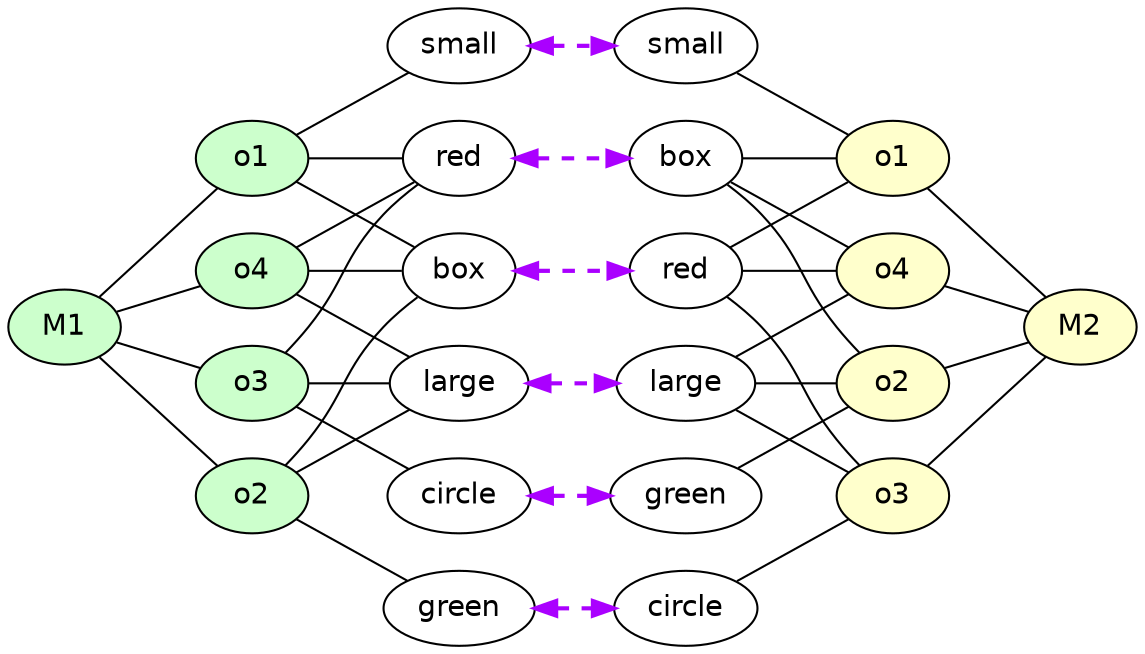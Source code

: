strict digraph G {
	graph [bb="0,0,531.19,306",
		rankdir=LR
	];
	node [label="\N"];
	M1	 [fillcolor="#CCFFCC",
		fontname=Helvetica,
		height=0.5,
		pos="27,153",
		shape=oval,
		style=filled,
		width=0.75];
	o1_1	 [fillcolor="#CCFFCC",
		fontname=Helvetica,
		height=0.5,
		label=o1,
		pos="117,234",
		shape=oval,
		style=filled,
		width=0.75];
	M1 -> o1_1	 [constraint=true,
		dir=none,
		penwidth=1,
		pos="43.09,167.48 59.371,182.13 84.406,204.67 100.75,219.37"];
	o2_1	 [fillcolor="#CCFFCC",
		fontname=Helvetica,
		height=0.5,
		label=o2,
		pos="117,126",
		shape=oval,
		style=filled,
		width=0.75];
	M1 -> o2_1	 [constraint=true,
		dir=none,
		penwidth=1,
		pos="52.07,145.48 64.657,141.7 79.851,137.14 92.375,133.39"];
	o3_1	 [fillcolor="#CCFFCC",
		fontname=Helvetica,
		height=0.5,
		label=o3,
		pos="117,72",
		shape=oval,
		style=filled,
		width=0.75];
	M1 -> o3_1	 [constraint=true,
		dir=none,
		penwidth=1,
		pos="43.09,138.52 59.371,123.87 84.406,101.33 100.75,86.629"];
	o4_1	 [fillcolor="#CCFFCC",
		fontname=Helvetica,
		height=0.5,
		label=o4,
		pos="117,180",
		shape=oval,
		style=filled,
		width=0.75];
	M1 -> o4_1	 [constraint=true,
		dir=none,
		penwidth=1,
		pos="52.07,160.52 64.657,164.3 79.851,168.86 92.375,172.61"];
	M2	 [fillcolor="#FFFFCC",
		fontname=Helvetica,
		height=0.5,
		pos="504.19,153",
		shape=oval,
		style=filled,
		width=0.75];
	red_1	 [fontname=Helvetica,
		height=0.5,
		label=red,
		pos="213.8,180",
		shape=oval,
		width=0.75];
	o1_1 -> red_1	 [constraint=true,
		dir=none,
		pos="138,222.28 154.24,213.23 176.61,200.75 192.83,191.69"];
	box_1	 [fontname=Helvetica,
		height=0.5,
		label=box,
		pos="213.8,234",
		shape=oval,
		width=0.75];
	o1_1 -> box_1	 [constraint=true,
		dir=none,
		pos="144.22,234 157.53,234 173.5,234 186.78,234"];
	small_1	 [fontname=Helvetica,
		height=0.5,
		label=small,
		pos="213.8,288",
		shape=oval,
		width=0.88464];
	o1_1 -> small_1	 [constraint=true,
		dir=none,
		pos="138,245.72 153.57,254.4 174.78,266.23 190.8,275.17"];
	box_2	 [fontname=Helvetica,
		height=0.5,
		label=box,
		pos="317.39,180",
		shape=oval,
		width=0.75];
	red_1 -> box_2	 [color="#AA00FF",
		constraint=true,
		dir=both,
		penwidth=2,
		pos="s,241.02,180 e,290.35,180 251.07,180 260.51,180 270.64,180 280.07,180",
		style=dashed];
	o1_2	 [fillcolor="#FFFFCC",
		fontname=Helvetica,
		height=0.5,
		label=o1,
		pos="414.19,234",
		shape=oval,
		style=filled,
		width=0.75];
	o1_2 -> M2	 [constraint=true,
		dir=none,
		penwidth=1,
		pos="430.28,219.52 446.56,204.87 471.59,182.33 487.93,167.63"];
	red_2	 [fontname=Helvetica,
		height=0.5,
		label=red,
		pos="317.39,234",
		shape=oval,
		width=0.75];
	red_2 -> o1_2	 [constraint=true,
		dir=none,
		pos="344.61,234 357.92,234 373.89,234 387.17,234"];
	o3_2	 [fillcolor="#FFFFCC",
		fontname=Helvetica,
		height=0.5,
		label=o3,
		pos="414.19,126",
		shape=oval,
		style=filled,
		width=0.75];
	red_2 -> o3_2	 [constraint=true,
		dir=none,
		pos="336.18,220.67 341.33,216.58 346.72,211.87 351.19,207 370.69,185.75 368.9,175.31 387.19,153 390.55,148.9 394.45,144.72 398.22,140.92"];
	o4_2	 [fillcolor="#FFFFCC",
		fontname=Helvetica,
		height=0.5,
		label=o4,
		pos="414.19,180",
		shape=oval,
		style=filled,
		width=0.75];
	red_2 -> o4_2	 [constraint=true,
		dir=none,
		pos="338.39,222.28 354.63,213.23 377,200.75 393.23,191.69"];
	box_1 -> red_2	 [color="#AA00FF",
		constraint=true,
		dir=both,
		penwidth=2,
		pos="s,241.02,234 e,290.35,234 251.07,234 260.51,234 270.64,234 280.07,234",
		style=dashed];
	box_2 -> o1_2	 [constraint=true,
		dir=none,
		pos="338.39,191.72 354.63,200.77 377,213.25 393.23,222.31"];
	o2_2	 [fillcolor="#FFFFCC",
		fontname=Helvetica,
		height=0.5,
		label=o2,
		pos="414.19,72",
		shape=oval,
		style=filled,
		width=0.75];
	box_2 -> o2_2	 [constraint=true,
		dir=none,
		pos="336.18,166.67 341.33,162.58 346.72,157.87 351.19,153 370.69,131.75 368.9,121.31 387.19,99 390.55,94.899 394.45,90.724 398.22,86.922"];
	box_2 -> o4_2	 [constraint=true,
		dir=none,
		pos="344.61,180 357.92,180 373.89,180 387.17,180"];
	small_2	 [fontname=Helvetica,
		height=0.5,
		label=small,
		pos="317.39,288",
		shape=oval,
		width=0.88464];
	small_1 -> small_2	 [color="#AA00FF",
		constraint=true,
		dir=both,
		penwidth=2,
		pos="s,245.72,288 e,285.39,288 255.78,288 262.11,288 268.64,288 274.98,288",
		style=dashed];
	small_2 -> o1_2	 [constraint=true,
		dir=none,
		pos="340.33,275.2 356.43,266.22 377.79,254.31 393.39,245.6"];
	o2_1 -> box_1	 [constraint=true,
		dir=none,
		pos="132.97,140.92 136.74,144.72 140.64,148.9 144,153 162.29,175.31 160.5,185.75 180,207 184.47,211.87 189.86,216.58 195.01,220.67"];
	green_1	 [fontname=Helvetica,
		height=0.5,
		label=green,
		pos="213.8,72",
		shape=oval,
		width=0.93881];
	o2_1 -> green_1	 [constraint=true,
		dir=none,
		pos="138,114.28 153.35,105.72 174.18,94.103 190.11,85.212"];
	large_1	 [fontname=Helvetica,
		height=0.5,
		label=large,
		pos="213.8,126",
		shape=oval,
		width=0.86659];
	o2_1 -> large_1	 [constraint=true,
		dir=none,
		pos="144.22,126 156.08,126 170.04,126 182.34,126"];
	circle_2	 [fontname=Helvetica,
		height=0.5,
		label=circle,
		pos="317.39,72",
		shape=oval,
		width=0.88464];
	green_1 -> circle_2	 [color="#AA00FF",
		constraint=true,
		dir=both,
		penwidth=2,
		pos="s,247.72,72 e,285.5,72 257.96,72 263.74,72 269.66,72 275.4,72",
		style=dashed];
	o2_2 -> M2	 [constraint=true,
		dir=none,
		penwidth=1,
		pos="430.28,86.481 446.56,101.13 471.59,123.67 487.93,138.37"];
	green_2	 [fontname=Helvetica,
		height=0.5,
		label=green,
		pos="317.39,18",
		shape=oval,
		width=0.93881];
	green_2 -> o2_2	 [constraint=true,
		dir=none,
		pos="340.82,31.072 356.83,39.999 377.84,51.724 393.28,60.335"];
	large_2	 [fontname=Helvetica,
		height=0.5,
		label=large,
		pos="317.39,126",
		shape=oval,
		width=0.86659];
	large_1 -> large_2	 [color="#AA00FF",
		constraint=true,
		dir=both,
		penwidth=2,
		pos="s,245.16,126 e,286.13,126 255.21,126 261.98,126 268.99,126 275.76,126",
		style=dashed];
	large_2 -> o2_2	 [constraint=true,
		dir=none,
		pos="339.84,113.48 355.93,104.5 377.44,92.501 393.18,83.717"];
	large_2 -> o3_2	 [constraint=true,
		dir=none,
		pos="348.82,126 361.18,126 375.24,126 387.14,126"];
	large_2 -> o4_2	 [constraint=true,
		dir=none,
		pos="339.84,138.52 355.93,147.5 377.44,159.5 393.18,168.28"];
	o3_1 -> red_1	 [constraint=true,
		dir=none,
		pos="132.97,86.922 136.74,90.724 140.64,94.899 144,99 162.29,121.31 160.5,131.75 180,153 184.47,157.87 189.86,162.58 195.01,166.67"];
	o3_1 -> large_1	 [constraint=true,
		dir=none,
		pos="138,83.717 153.68,92.465 175.08,104.4 191.15,113.36"];
	circle_1	 [fontname=Helvetica,
		height=0.5,
		label=circle,
		pos="213.8,18",
		shape=oval,
		width=0.88464];
	o3_1 -> circle_1	 [constraint=true,
		dir=none,
		pos="138,60.283 153.57,51.597 174.78,39.766 190.8,30.827"];
	o3_2 -> M2	 [constraint=true,
		dir=none,
		penwidth=1,
		pos="439.26,133.52 451.84,137.3 467.04,141.86 479.56,145.61"];
	circle_1 -> green_2	 [color="#AA00FF",
		constraint=true,
		dir=both,
		penwidth=2,
		pos="s,245.72,18 e,283.23,18 255.78,18 261.49,18 267.35,18 273.1,18",
		style=dashed];
	circle_2 -> o3_2	 [constraint=true,
		dir=none,
		pos="340.33,84.797 356.43,93.78 377.79,105.69 393.39,114.4"];
	o4_1 -> red_1	 [constraint=true,
		dir=none,
		pos="144.22,180 157.53,180 173.5,180 186.78,180"];
	o4_1 -> box_1	 [constraint=true,
		dir=none,
		pos="138,191.72 154.24,200.77 176.61,213.25 192.83,222.31"];
	o4_1 -> large_1	 [constraint=true,
		dir=none,
		pos="138,168.28 153.68,159.54 175.08,147.6 191.15,138.64"];
	o4_2 -> M2	 [constraint=true,
		dir=none,
		penwidth=1,
		pos="439.26,172.48 451.84,168.7 467.04,164.14 479.56,160.39"];
}
